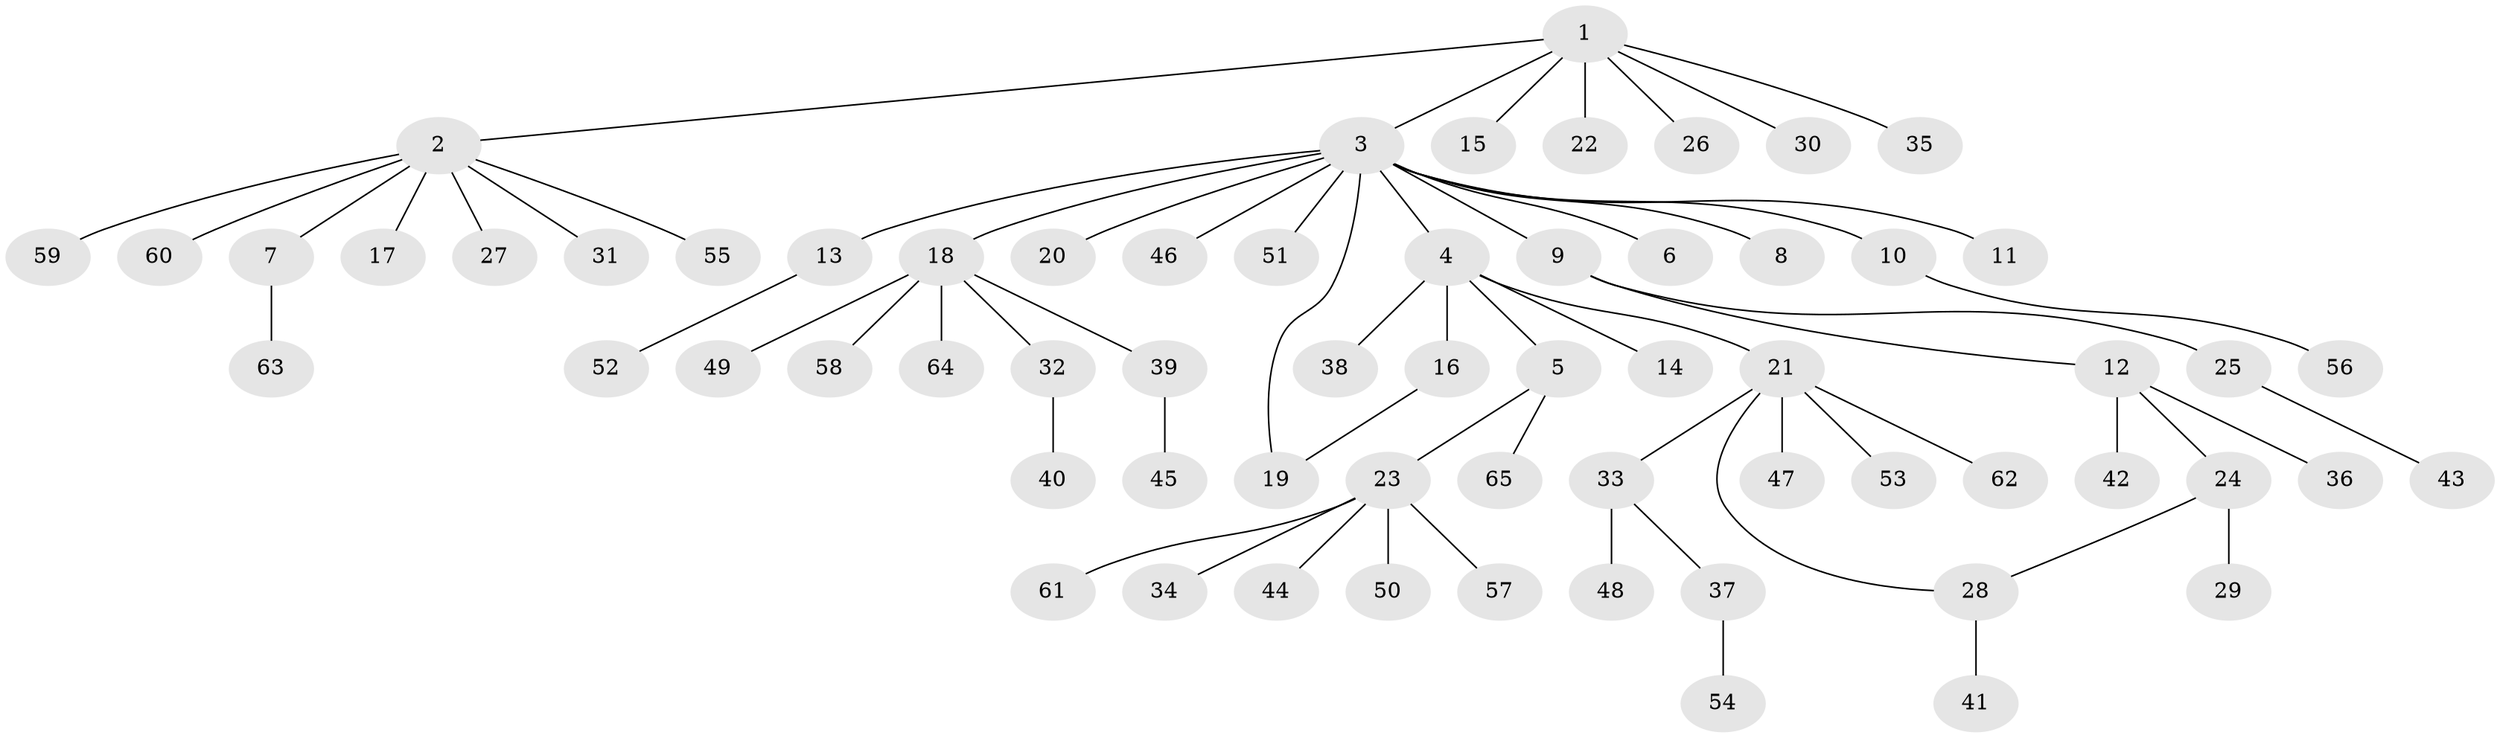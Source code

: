 // Generated by graph-tools (version 1.1) at 2025/14/03/09/25 04:14:41]
// undirected, 65 vertices, 66 edges
graph export_dot {
graph [start="1"]
  node [color=gray90,style=filled];
  1;
  2;
  3;
  4;
  5;
  6;
  7;
  8;
  9;
  10;
  11;
  12;
  13;
  14;
  15;
  16;
  17;
  18;
  19;
  20;
  21;
  22;
  23;
  24;
  25;
  26;
  27;
  28;
  29;
  30;
  31;
  32;
  33;
  34;
  35;
  36;
  37;
  38;
  39;
  40;
  41;
  42;
  43;
  44;
  45;
  46;
  47;
  48;
  49;
  50;
  51;
  52;
  53;
  54;
  55;
  56;
  57;
  58;
  59;
  60;
  61;
  62;
  63;
  64;
  65;
  1 -- 2;
  1 -- 3;
  1 -- 15;
  1 -- 22;
  1 -- 26;
  1 -- 30;
  1 -- 35;
  2 -- 7;
  2 -- 17;
  2 -- 27;
  2 -- 31;
  2 -- 55;
  2 -- 59;
  2 -- 60;
  3 -- 4;
  3 -- 6;
  3 -- 8;
  3 -- 9;
  3 -- 10;
  3 -- 11;
  3 -- 13;
  3 -- 18;
  3 -- 19;
  3 -- 20;
  3 -- 46;
  3 -- 51;
  4 -- 5;
  4 -- 14;
  4 -- 16;
  4 -- 21;
  4 -- 38;
  5 -- 23;
  5 -- 65;
  7 -- 63;
  9 -- 12;
  9 -- 25;
  10 -- 56;
  12 -- 24;
  12 -- 36;
  12 -- 42;
  13 -- 52;
  16 -- 19;
  18 -- 32;
  18 -- 39;
  18 -- 49;
  18 -- 58;
  18 -- 64;
  21 -- 28;
  21 -- 33;
  21 -- 47;
  21 -- 53;
  21 -- 62;
  23 -- 34;
  23 -- 44;
  23 -- 50;
  23 -- 57;
  23 -- 61;
  24 -- 28;
  24 -- 29;
  25 -- 43;
  28 -- 41;
  32 -- 40;
  33 -- 37;
  33 -- 48;
  37 -- 54;
  39 -- 45;
}
